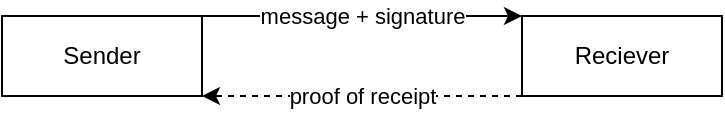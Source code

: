 <mxfile version="13.3.5" type="device"><diagram id="3BKwKqcnf_aWZwdHay9B" name="Page-1"><mxGraphModel dx="442" dy="330" grid="1" gridSize="10" guides="1" tooltips="1" connect="1" arrows="1" fold="1" page="1" pageScale="1" pageWidth="827" pageHeight="1169" math="0" shadow="0"><root><mxCell id="0"/><mxCell id="1" parent="0"/><mxCell id="AKbOXc7znzDRewII7m0g-1" value="Sender" style="rounded=0;whiteSpace=wrap;html=1;" vertex="1" parent="1"><mxGeometry x="10" y="20" width="100" height="40" as="geometry"/></mxCell><mxCell id="AKbOXc7znzDRewII7m0g-2" value="Reciever" style="rounded=0;whiteSpace=wrap;html=1;" vertex="1" parent="1"><mxGeometry x="270" y="20" width="100" height="40" as="geometry"/></mxCell><mxCell id="AKbOXc7znzDRewII7m0g-3" value="message + signature" style="endArrow=classic;html=1;entryX=0;entryY=0;entryDx=0;entryDy=0;exitX=1;exitY=0;exitDx=0;exitDy=0;" edge="1" parent="1" source="AKbOXc7znzDRewII7m0g-1" target="AKbOXc7znzDRewII7m0g-2"><mxGeometry width="50" height="50" relative="1" as="geometry"><mxPoint x="120" y="120" as="sourcePoint"/><mxPoint x="170" y="70" as="targetPoint"/></mxGeometry></mxCell><mxCell id="AKbOXc7znzDRewII7m0g-4" value="proof of receipt" style="endArrow=classic;html=1;entryX=1;entryY=1;entryDx=0;entryDy=0;exitX=0;exitY=1;exitDx=0;exitDy=0;dashed=1;" edge="1" parent="1" source="AKbOXc7znzDRewII7m0g-2" target="AKbOXc7znzDRewII7m0g-1"><mxGeometry width="50" height="50" relative="1" as="geometry"><mxPoint x="180" y="130" as="sourcePoint"/><mxPoint x="230" y="80" as="targetPoint"/></mxGeometry></mxCell></root></mxGraphModel></diagram></mxfile>